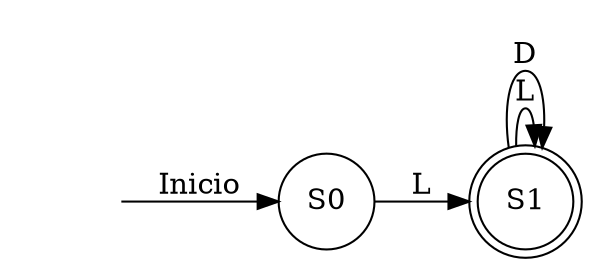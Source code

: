 digraph afd {
rankdir=LR;
"S0"[shape=circle,label="S0"]
"S1"[shape=circle,label="S1"]
"S1"[shape=doublecircle,label="S1"]
"S0"->"S1"[label="L"]
"S1"->"S1"[label="L"]
"S1"->"S1"[label="D"]
vacio[shape=none, style=invisible]
vacio -> S0[label="Inicio"]
}